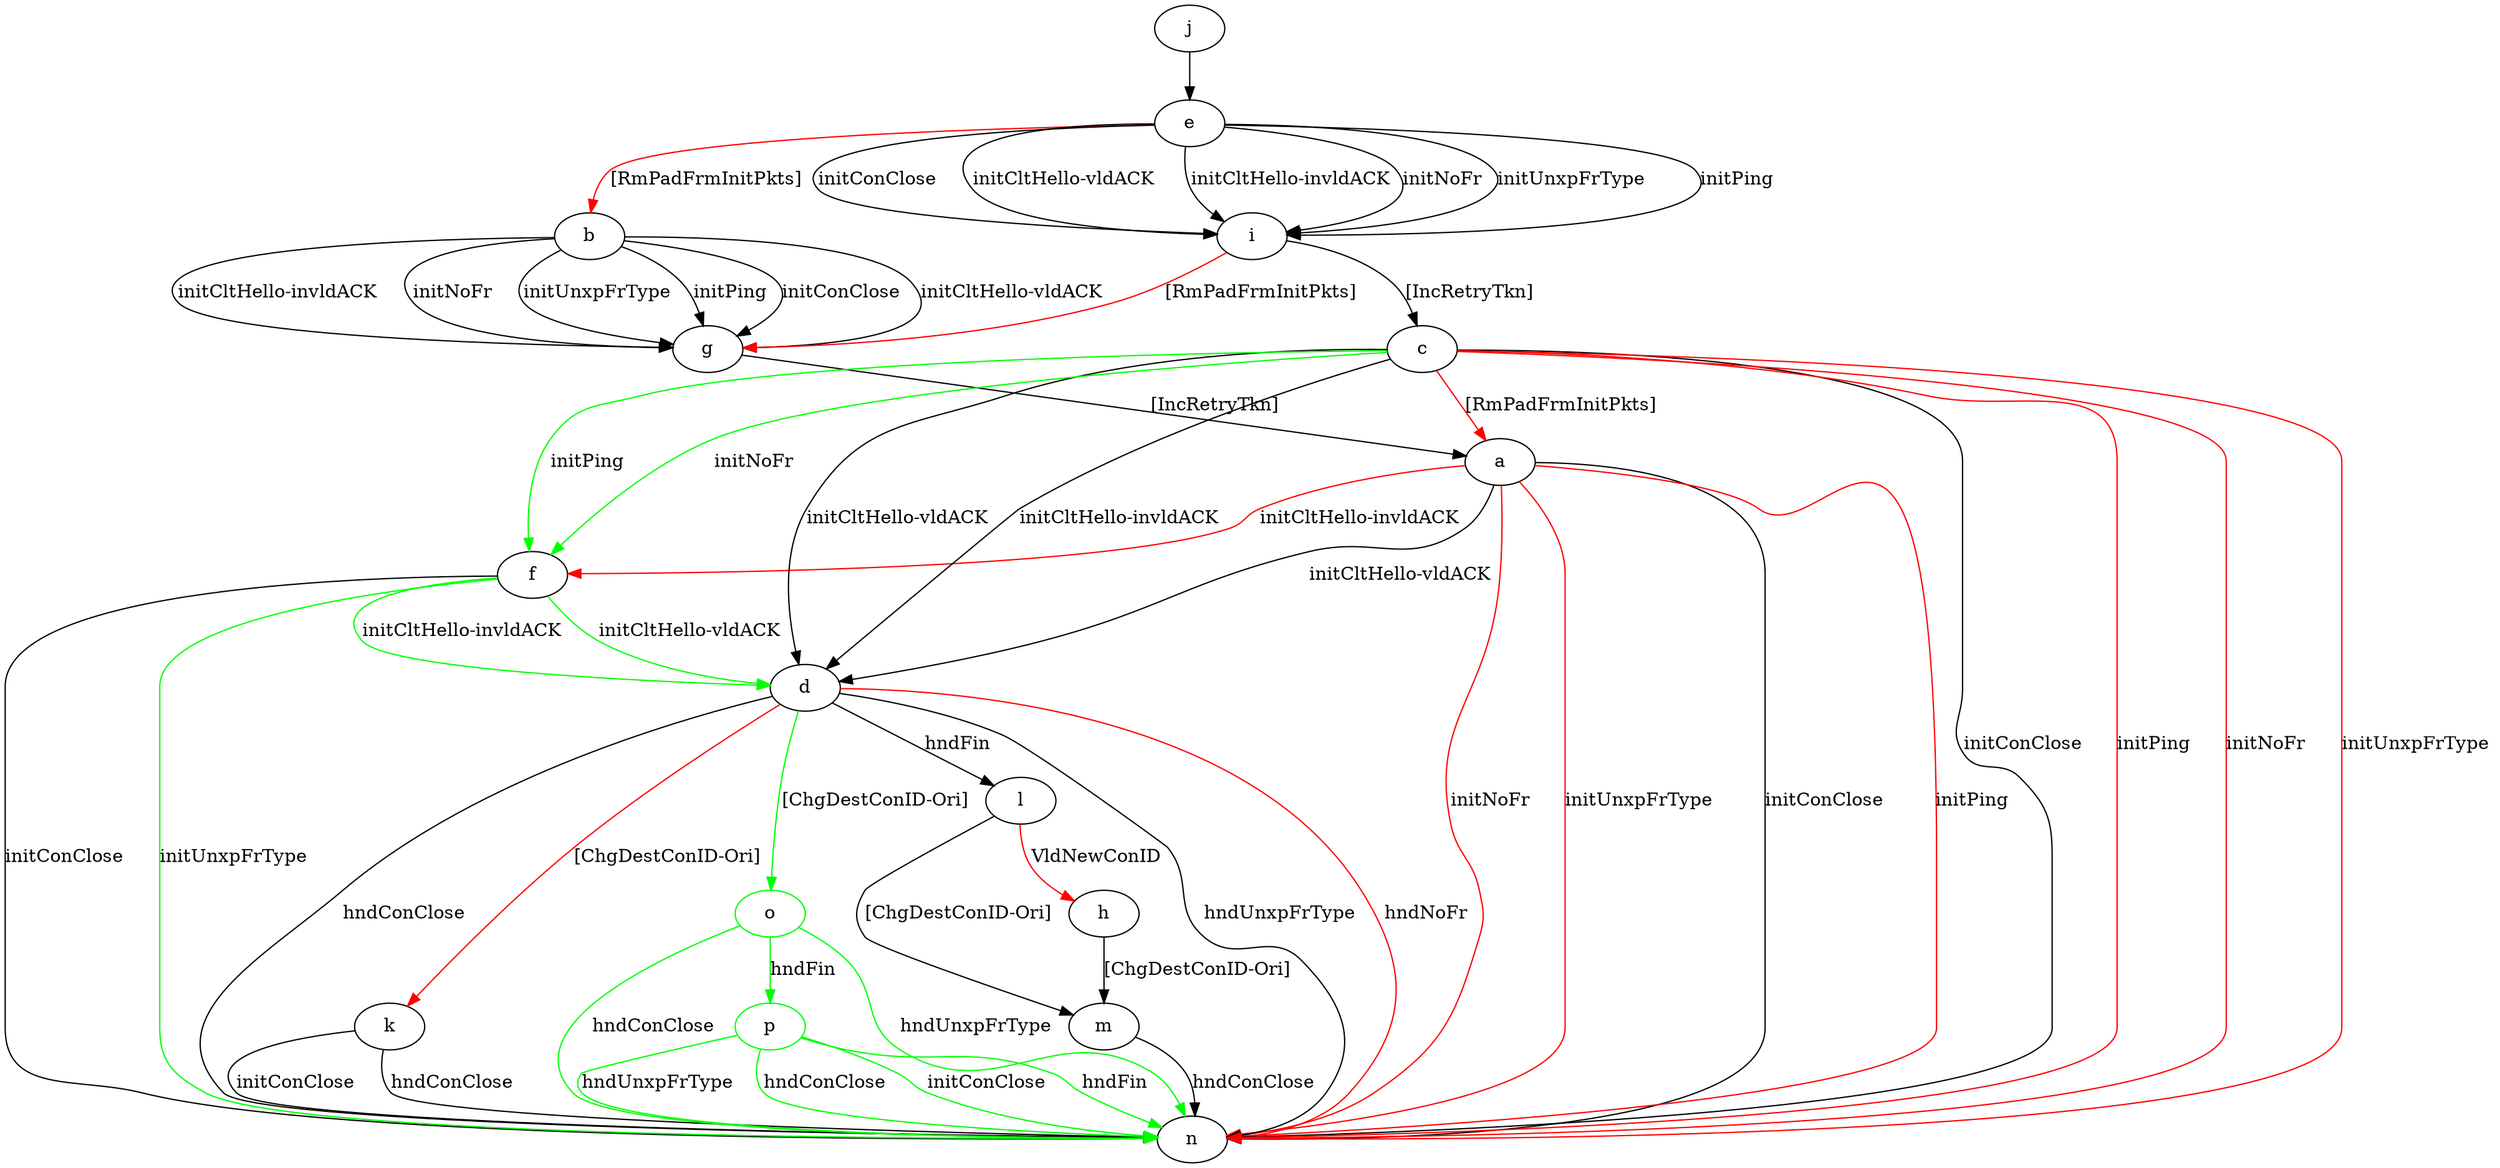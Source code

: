 digraph "" {
	a -> d	[key=0,
		label="initCltHello-vldACK "];
	a -> f	[key=0,
		color=red,
		label="initCltHello-invldACK "];
	a -> n	[key=0,
		label="initConClose "];
	a -> n	[key=1,
		color=red,
		label="initPing "];
	a -> n	[key=2,
		color=red,
		label="initNoFr "];
	a -> n	[key=3,
		color=red,
		label="initUnxpFrType "];
	b -> g	[key=0,
		label="initPing "];
	b -> g	[key=1,
		label="initConClose "];
	b -> g	[key=2,
		label="initCltHello-vldACK "];
	b -> g	[key=3,
		label="initCltHello-invldACK "];
	b -> g	[key=4,
		label="initNoFr "];
	b -> g	[key=5,
		label="initUnxpFrType "];
	c -> a	[key=0,
		color=red,
		label="[RmPadFrmInitPkts] "];
	c -> d	[key=0,
		label="initCltHello-vldACK "];
	c -> d	[key=1,
		label="initCltHello-invldACK "];
	c -> f	[key=0,
		color=green,
		label="initPing "];
	c -> f	[key=1,
		color=green,
		label="initNoFr "];
	c -> n	[key=0,
		label="initConClose "];
	c -> n	[key=1,
		color=red,
		label="initPing "];
	c -> n	[key=2,
		color=red,
		label="initNoFr "];
	c -> n	[key=3,
		color=red,
		label="initUnxpFrType "];
	d -> k	[key=0,
		color=red,
		label="[ChgDestConID-Ori] "];
	d -> l	[key=0,
		label="hndFin "];
	d -> n	[key=0,
		label="hndConClose "];
	d -> n	[key=1,
		label="hndUnxpFrType "];
	d -> n	[key=2,
		color=red,
		label="hndNoFr "];
	o	[color=green];
	d -> o	[key=0,
		color=green,
		label="[ChgDestConID-Ori] "];
	e -> b	[key=0,
		color=red,
		label="[RmPadFrmInitPkts] "];
	e -> i	[key=0,
		label="initPing "];
	e -> i	[key=1,
		label="initConClose "];
	e -> i	[key=2,
		label="initCltHello-vldACK "];
	e -> i	[key=3,
		label="initCltHello-invldACK "];
	e -> i	[key=4,
		label="initNoFr "];
	e -> i	[key=5,
		label="initUnxpFrType "];
	f -> d	[key=0,
		color=green,
		label="initCltHello-vldACK "];
	f -> d	[key=1,
		color=green,
		label="initCltHello-invldACK "];
	f -> n	[key=0,
		label="initConClose "];
	f -> n	[key=1,
		color=green,
		label="initUnxpFrType "];
	g -> a	[key=0,
		label="[IncRetryTkn] "];
	h -> m	[key=0,
		label="[ChgDestConID-Ori] "];
	i -> c	[key=0,
		label="[IncRetryTkn] "];
	i -> g	[key=0,
		color=red,
		label="[RmPadFrmInitPkts] "];
	j -> e	[key=0];
	k -> n	[key=0,
		label="initConClose "];
	k -> n	[key=1,
		label="hndConClose "];
	l -> h	[key=0,
		color=red,
		label="VldNewConID "];
	l -> m	[key=0,
		label="[ChgDestConID-Ori] "];
	m -> n	[key=0,
		label="hndConClose "];
	o -> n	[key=0,
		color=green,
		label="hndUnxpFrType "];
	o -> n	[key=1,
		color=green,
		label="hndConClose "];
	p	[color=green];
	o -> p	[key=0,
		color=green,
		label="hndFin "];
	p -> n	[key=0,
		color=green,
		label="initConClose "];
	p -> n	[key=1,
		color=green,
		label="hndFin "];
	p -> n	[key=2,
		color=green,
		label="hndUnxpFrType "];
	p -> n	[key=3,
		color=green,
		label="hndConClose "];
}
